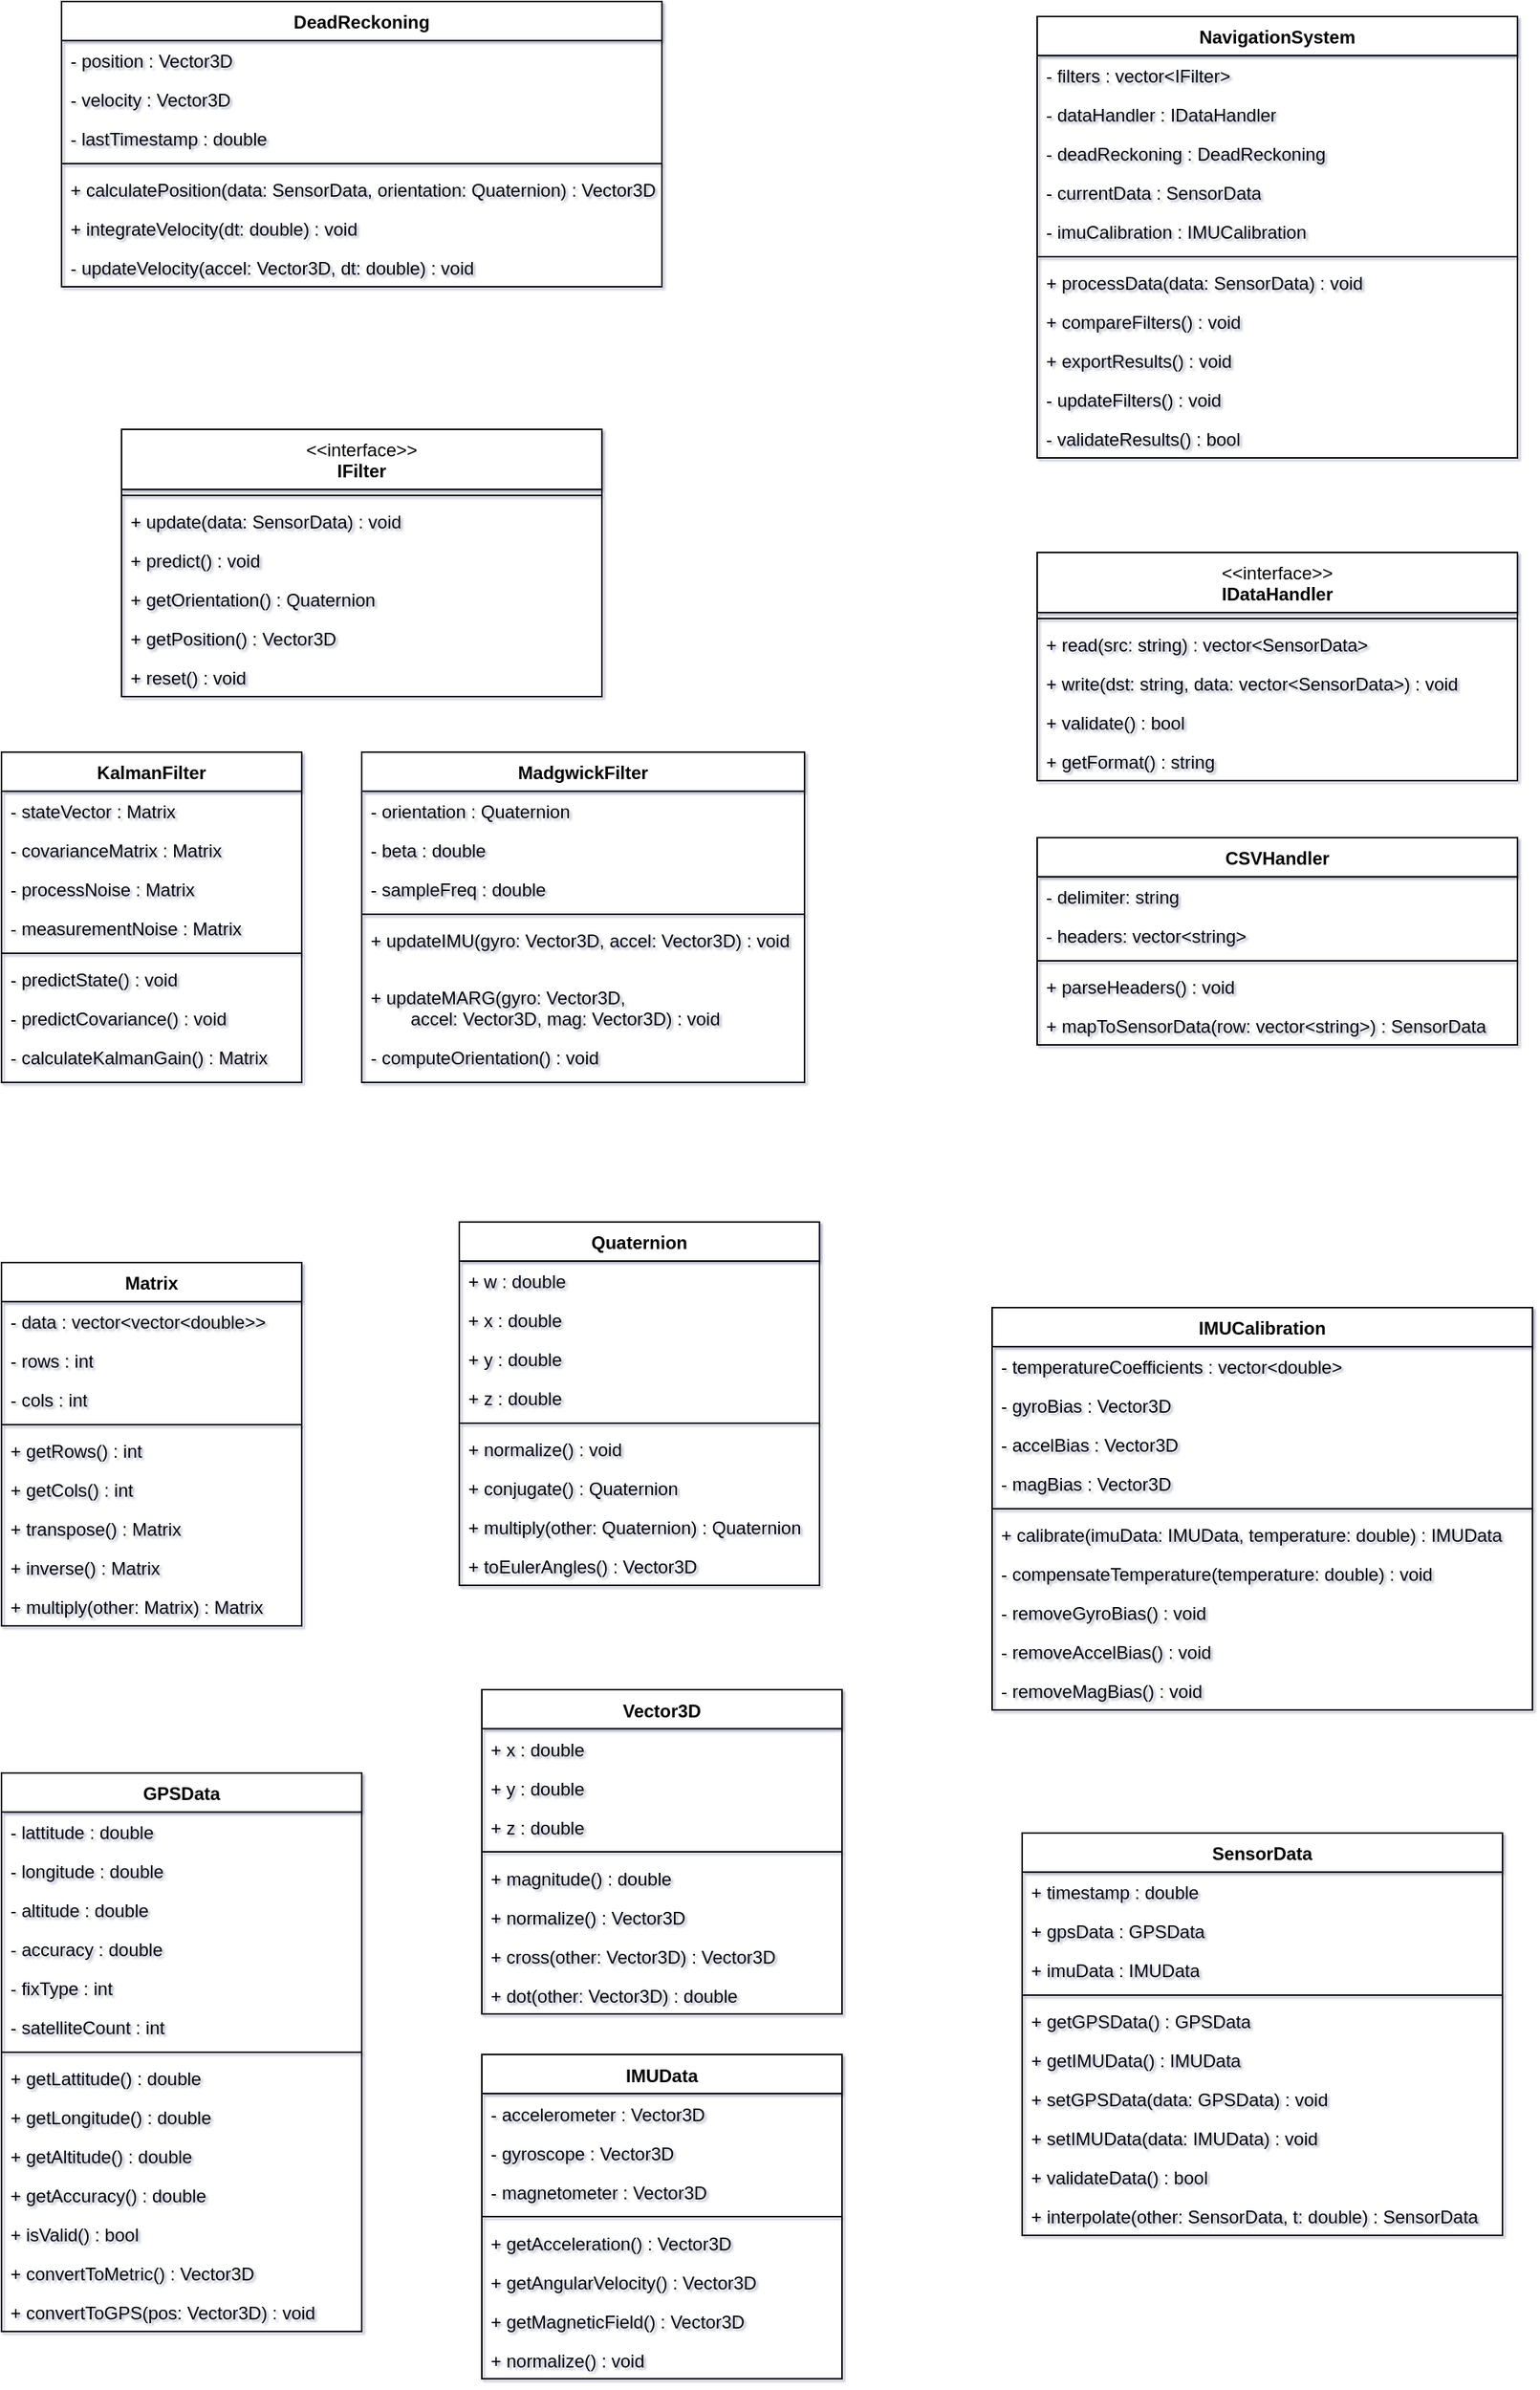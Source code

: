 <mxfile version="24.4.0" type="device">
  <diagram name="Class Diagram" id="yebtXlU8lO4KCKydXQdT">
    <mxGraphModel dx="1520" dy="1838" grid="1" gridSize="10" guides="1" tooltips="1" connect="1" arrows="1" fold="1" page="1" pageScale="1" pageWidth="1169" pageHeight="827" background="#ffffff" math="0" shadow="1">
      <root>
        <mxCell id="0" />
        <mxCell id="1" parent="0" />
        <mxCell id="yFqbmy2XCKJ58cQVl0kZ-69" value="NavigationSystem" style="swimlane;fontStyle=1;align=center;verticalAlign=top;childLayout=stackLayout;horizontal=1;startSize=26;horizontalStack=0;resizeParent=1;resizeParentMax=0;resizeLast=0;collapsible=1;marginBottom=0;whiteSpace=wrap;html=1;" parent="1" vertex="1">
          <mxGeometry x="730" y="50" width="320" height="294" as="geometry" />
        </mxCell>
        <mxCell id="yFqbmy2XCKJ58cQVl0kZ-70" value="- filters : vector&amp;lt;IFilter&amp;gt;" style="text;strokeColor=none;fillColor=none;align=left;verticalAlign=top;spacingLeft=4;spacingRight=4;overflow=hidden;rotatable=0;points=[[0,0.5],[1,0.5]];portConstraint=eastwest;whiteSpace=wrap;html=1;" parent="yFqbmy2XCKJ58cQVl0kZ-69" vertex="1">
          <mxGeometry y="26" width="320" height="26" as="geometry" />
        </mxCell>
        <mxCell id="8EyuyxvCc7mbcD3J7Qtv-130" value="- dataHandler : IDataHandler" style="text;strokeColor=none;fillColor=none;align=left;verticalAlign=top;spacingLeft=4;spacingRight=4;overflow=hidden;rotatable=0;points=[[0,0.5],[1,0.5]];portConstraint=eastwest;whiteSpace=wrap;html=1;" vertex="1" parent="yFqbmy2XCKJ58cQVl0kZ-69">
          <mxGeometry y="52" width="320" height="26" as="geometry" />
        </mxCell>
        <mxCell id="8EyuyxvCc7mbcD3J7Qtv-131" value="- deadReckoning : DeadReckoning" style="text;strokeColor=none;fillColor=none;align=left;verticalAlign=top;spacingLeft=4;spacingRight=4;overflow=hidden;rotatable=0;points=[[0,0.5],[1,0.5]];portConstraint=eastwest;whiteSpace=wrap;html=1;" vertex="1" parent="yFqbmy2XCKJ58cQVl0kZ-69">
          <mxGeometry y="78" width="320" height="26" as="geometry" />
        </mxCell>
        <mxCell id="8EyuyxvCc7mbcD3J7Qtv-132" value="- currentData : SensorData" style="text;strokeColor=none;fillColor=none;align=left;verticalAlign=top;spacingLeft=4;spacingRight=4;overflow=hidden;rotatable=0;points=[[0,0.5],[1,0.5]];portConstraint=eastwest;whiteSpace=wrap;html=1;" vertex="1" parent="yFqbmy2XCKJ58cQVl0kZ-69">
          <mxGeometry y="104" width="320" height="26" as="geometry" />
        </mxCell>
        <mxCell id="8EyuyxvCc7mbcD3J7Qtv-133" value="- imuCalibration : IMUCalibration" style="text;strokeColor=none;fillColor=none;align=left;verticalAlign=top;spacingLeft=4;spacingRight=4;overflow=hidden;rotatable=0;points=[[0,0.5],[1,0.5]];portConstraint=eastwest;whiteSpace=wrap;html=1;" vertex="1" parent="yFqbmy2XCKJ58cQVl0kZ-69">
          <mxGeometry y="130" width="320" height="26" as="geometry" />
        </mxCell>
        <mxCell id="yFqbmy2XCKJ58cQVl0kZ-71" value="" style="line;strokeWidth=1;fillColor=none;align=left;verticalAlign=middle;spacingTop=-1;spacingLeft=3;spacingRight=3;rotatable=0;labelPosition=right;points=[];portConstraint=eastwest;strokeColor=inherit;" parent="yFqbmy2XCKJ58cQVl0kZ-69" vertex="1">
          <mxGeometry y="156" width="320" height="8" as="geometry" />
        </mxCell>
        <mxCell id="yFqbmy2XCKJ58cQVl0kZ-72" value="+ processData(data: SensorData) : void" style="text;strokeColor=none;fillColor=none;align=left;verticalAlign=top;spacingLeft=4;spacingRight=4;overflow=hidden;rotatable=0;points=[[0,0.5],[1,0.5]];portConstraint=eastwest;whiteSpace=wrap;html=1;" parent="yFqbmy2XCKJ58cQVl0kZ-69" vertex="1">
          <mxGeometry y="164" width="320" height="26" as="geometry" />
        </mxCell>
        <mxCell id="8EyuyxvCc7mbcD3J7Qtv-134" value="+ compareFilters() : void" style="text;strokeColor=none;fillColor=none;align=left;verticalAlign=top;spacingLeft=4;spacingRight=4;overflow=hidden;rotatable=0;points=[[0,0.5],[1,0.5]];portConstraint=eastwest;whiteSpace=wrap;html=1;" vertex="1" parent="yFqbmy2XCKJ58cQVl0kZ-69">
          <mxGeometry y="190" width="320" height="26" as="geometry" />
        </mxCell>
        <mxCell id="8EyuyxvCc7mbcD3J7Qtv-135" value="+ exportResults() : void" style="text;strokeColor=none;fillColor=none;align=left;verticalAlign=top;spacingLeft=4;spacingRight=4;overflow=hidden;rotatable=0;points=[[0,0.5],[1,0.5]];portConstraint=eastwest;whiteSpace=wrap;html=1;" vertex="1" parent="yFqbmy2XCKJ58cQVl0kZ-69">
          <mxGeometry y="216" width="320" height="26" as="geometry" />
        </mxCell>
        <mxCell id="8EyuyxvCc7mbcD3J7Qtv-136" value="- updateFilters() : void" style="text;strokeColor=none;fillColor=none;align=left;verticalAlign=top;spacingLeft=4;spacingRight=4;overflow=hidden;rotatable=0;points=[[0,0.5],[1,0.5]];portConstraint=eastwest;whiteSpace=wrap;html=1;" vertex="1" parent="yFqbmy2XCKJ58cQVl0kZ-69">
          <mxGeometry y="242" width="320" height="26" as="geometry" />
        </mxCell>
        <mxCell id="8EyuyxvCc7mbcD3J7Qtv-137" value="- validateResults() : bool" style="text;strokeColor=none;fillColor=none;align=left;verticalAlign=top;spacingLeft=4;spacingRight=4;overflow=hidden;rotatable=0;points=[[0,0.5],[1,0.5]];portConstraint=eastwest;whiteSpace=wrap;html=1;" vertex="1" parent="yFqbmy2XCKJ58cQVl0kZ-69">
          <mxGeometry y="268" width="320" height="26" as="geometry" />
        </mxCell>
        <mxCell id="yFqbmy2XCKJ58cQVl0kZ-73" value="&lt;div&gt;&lt;span style=&quot;font-weight: normal;&quot;&gt;&amp;lt;&amp;lt;interface&amp;gt;&amp;gt;&lt;/span&gt;&lt;/div&gt;IDataHandler" style="swimlane;fontStyle=1;align=center;verticalAlign=top;childLayout=stackLayout;horizontal=1;startSize=40;horizontalStack=0;resizeParent=1;resizeParentMax=0;resizeLast=0;collapsible=1;marginBottom=0;whiteSpace=wrap;html=1;" parent="1" vertex="1">
          <mxGeometry x="730" y="407" width="320" height="152" as="geometry" />
        </mxCell>
        <mxCell id="yFqbmy2XCKJ58cQVl0kZ-75" value="" style="line;strokeWidth=1;fillColor=none;align=left;verticalAlign=middle;spacingTop=-1;spacingLeft=3;spacingRight=3;rotatable=0;labelPosition=right;points=[];portConstraint=eastwest;strokeColor=inherit;" parent="yFqbmy2XCKJ58cQVl0kZ-73" vertex="1">
          <mxGeometry y="40" width="320" height="8" as="geometry" />
        </mxCell>
        <mxCell id="yFqbmy2XCKJ58cQVl0kZ-76" value="+ read(src: string) : vector&amp;lt;SensorData&amp;gt;" style="text;strokeColor=none;fillColor=none;align=left;verticalAlign=top;spacingLeft=4;spacingRight=4;overflow=hidden;rotatable=0;points=[[0,0.5],[1,0.5]];portConstraint=eastwest;whiteSpace=wrap;html=1;" parent="yFqbmy2XCKJ58cQVl0kZ-73" vertex="1">
          <mxGeometry y="48" width="320" height="26" as="geometry" />
        </mxCell>
        <mxCell id="yFqbmy2XCKJ58cQVl0kZ-77" value="+ write(dst: string, data: vector&amp;lt;SensorData&amp;gt;) : void" style="text;strokeColor=none;fillColor=none;align=left;verticalAlign=top;spacingLeft=4;spacingRight=4;overflow=hidden;rotatable=0;points=[[0,0.5],[1,0.5]];portConstraint=eastwest;whiteSpace=wrap;html=1;" parent="yFqbmy2XCKJ58cQVl0kZ-73" vertex="1">
          <mxGeometry y="74" width="320" height="26" as="geometry" />
        </mxCell>
        <mxCell id="yFqbmy2XCKJ58cQVl0kZ-78" value="+ validate() : bool" style="text;strokeColor=none;fillColor=none;align=left;verticalAlign=top;spacingLeft=4;spacingRight=4;overflow=hidden;rotatable=0;points=[[0,0.5],[1,0.5]];portConstraint=eastwest;whiteSpace=wrap;html=1;" parent="yFqbmy2XCKJ58cQVl0kZ-73" vertex="1">
          <mxGeometry y="100" width="320" height="26" as="geometry" />
        </mxCell>
        <mxCell id="yFqbmy2XCKJ58cQVl0kZ-79" value="+ getFormat() : string" style="text;strokeColor=none;fillColor=none;align=left;verticalAlign=top;spacingLeft=4;spacingRight=4;overflow=hidden;rotatable=0;points=[[0,0.5],[1,0.5]];portConstraint=eastwest;whiteSpace=wrap;html=1;" parent="yFqbmy2XCKJ58cQVl0kZ-73" vertex="1">
          <mxGeometry y="126" width="320" height="26" as="geometry" />
        </mxCell>
        <mxCell id="yFqbmy2XCKJ58cQVl0kZ-84" value="CSVHandler" style="swimlane;fontStyle=1;align=center;verticalAlign=top;childLayout=stackLayout;horizontal=1;startSize=26;horizontalStack=0;resizeParent=1;resizeParentMax=0;resizeLast=0;collapsible=1;marginBottom=0;whiteSpace=wrap;html=1;" parent="1" vertex="1">
          <mxGeometry x="730" y="597" width="320" height="138" as="geometry" />
        </mxCell>
        <mxCell id="yFqbmy2XCKJ58cQVl0kZ-85" value="- delimiter: string" style="text;strokeColor=none;fillColor=none;align=left;verticalAlign=top;spacingLeft=4;spacingRight=4;overflow=hidden;rotatable=0;points=[[0,0.5],[1,0.5]];portConstraint=eastwest;whiteSpace=wrap;html=1;" parent="yFqbmy2XCKJ58cQVl0kZ-84" vertex="1">
          <mxGeometry y="26" width="320" height="26" as="geometry" />
        </mxCell>
        <mxCell id="yFqbmy2XCKJ58cQVl0kZ-88" value="- headers: vector&amp;lt;string&amp;gt;" style="text;strokeColor=none;fillColor=none;align=left;verticalAlign=top;spacingLeft=4;spacingRight=4;overflow=hidden;rotatable=0;points=[[0,0.5],[1,0.5]];portConstraint=eastwest;whiteSpace=wrap;html=1;" parent="yFqbmy2XCKJ58cQVl0kZ-84" vertex="1">
          <mxGeometry y="52" width="320" height="26" as="geometry" />
        </mxCell>
        <mxCell id="yFqbmy2XCKJ58cQVl0kZ-86" value="" style="line;strokeWidth=1;fillColor=none;align=left;verticalAlign=middle;spacingTop=-1;spacingLeft=3;spacingRight=3;rotatable=0;labelPosition=right;points=[];portConstraint=eastwest;strokeColor=inherit;" parent="yFqbmy2XCKJ58cQVl0kZ-84" vertex="1">
          <mxGeometry y="78" width="320" height="8" as="geometry" />
        </mxCell>
        <mxCell id="yFqbmy2XCKJ58cQVl0kZ-90" value="+ parseHeaders() : void" style="text;strokeColor=none;fillColor=none;align=left;verticalAlign=top;spacingLeft=4;spacingRight=4;overflow=hidden;rotatable=0;points=[[0,0.5],[1,0.5]];portConstraint=eastwest;whiteSpace=wrap;html=1;" parent="yFqbmy2XCKJ58cQVl0kZ-84" vertex="1">
          <mxGeometry y="86" width="320" height="26" as="geometry" />
        </mxCell>
        <mxCell id="yFqbmy2XCKJ58cQVl0kZ-91" value="+ mapToSensorData(row: vector&amp;lt;string&amp;gt;) : SensorData" style="text;strokeColor=none;fillColor=none;align=left;verticalAlign=top;spacingLeft=4;spacingRight=4;overflow=hidden;rotatable=0;points=[[0,0.5],[1,0.5]];portConstraint=eastwest;whiteSpace=wrap;html=1;" parent="yFqbmy2XCKJ58cQVl0kZ-84" vertex="1">
          <mxGeometry y="112" width="320" height="26" as="geometry" />
        </mxCell>
        <mxCell id="yFqbmy2XCKJ58cQVl0kZ-92" value="SensorData" style="swimlane;fontStyle=1;align=center;verticalAlign=top;childLayout=stackLayout;horizontal=1;startSize=26;horizontalStack=0;resizeParent=1;resizeParentMax=0;resizeLast=0;collapsible=1;marginBottom=0;whiteSpace=wrap;html=1;" parent="1" vertex="1">
          <mxGeometry x="720" y="1260" width="320" height="268" as="geometry" />
        </mxCell>
        <mxCell id="yFqbmy2XCKJ58cQVl0kZ-93" value="+ timestamp : double" style="text;strokeColor=none;fillColor=none;align=left;verticalAlign=top;spacingLeft=4;spacingRight=4;overflow=hidden;rotatable=0;points=[[0,0.5],[1,0.5]];portConstraint=eastwest;whiteSpace=wrap;html=1;" parent="yFqbmy2XCKJ58cQVl0kZ-92" vertex="1">
          <mxGeometry y="26" width="320" height="26" as="geometry" />
        </mxCell>
        <mxCell id="8EyuyxvCc7mbcD3J7Qtv-1" value="+ gpsData : GPSData" style="text;strokeColor=none;fillColor=none;align=left;verticalAlign=top;spacingLeft=4;spacingRight=4;overflow=hidden;rotatable=0;points=[[0,0.5],[1,0.5]];portConstraint=eastwest;whiteSpace=wrap;html=1;" vertex="1" parent="yFqbmy2XCKJ58cQVl0kZ-92">
          <mxGeometry y="52" width="320" height="26" as="geometry" />
        </mxCell>
        <mxCell id="8EyuyxvCc7mbcD3J7Qtv-2" value="+ imuData : IMUData" style="text;strokeColor=none;fillColor=none;align=left;verticalAlign=top;spacingLeft=4;spacingRight=4;overflow=hidden;rotatable=0;points=[[0,0.5],[1,0.5]];portConstraint=eastwest;whiteSpace=wrap;html=1;" vertex="1" parent="yFqbmy2XCKJ58cQVl0kZ-92">
          <mxGeometry y="78" width="320" height="26" as="geometry" />
        </mxCell>
        <mxCell id="yFqbmy2XCKJ58cQVl0kZ-94" value="" style="line;strokeWidth=1;fillColor=none;align=left;verticalAlign=middle;spacingTop=-1;spacingLeft=3;spacingRight=3;rotatable=0;labelPosition=right;points=[];portConstraint=eastwest;strokeColor=inherit;" parent="yFqbmy2XCKJ58cQVl0kZ-92" vertex="1">
          <mxGeometry y="104" width="320" height="8" as="geometry" />
        </mxCell>
        <mxCell id="yFqbmy2XCKJ58cQVl0kZ-95" value="+ getGPSData() : GPSData" style="text;strokeColor=none;fillColor=none;align=left;verticalAlign=top;spacingLeft=4;spacingRight=4;overflow=hidden;rotatable=0;points=[[0,0.5],[1,0.5]];portConstraint=eastwest;whiteSpace=wrap;html=1;" parent="yFqbmy2XCKJ58cQVl0kZ-92" vertex="1">
          <mxGeometry y="112" width="320" height="26" as="geometry" />
        </mxCell>
        <mxCell id="8EyuyxvCc7mbcD3J7Qtv-3" value="+ getIMUData() : IMUData" style="text;strokeColor=none;fillColor=none;align=left;verticalAlign=top;spacingLeft=4;spacingRight=4;overflow=hidden;rotatable=0;points=[[0,0.5],[1,0.5]];portConstraint=eastwest;whiteSpace=wrap;html=1;" vertex="1" parent="yFqbmy2XCKJ58cQVl0kZ-92">
          <mxGeometry y="138" width="320" height="26" as="geometry" />
        </mxCell>
        <mxCell id="8EyuyxvCc7mbcD3J7Qtv-4" value="+ setGPSData(data: GPSData) : void" style="text;strokeColor=none;fillColor=none;align=left;verticalAlign=top;spacingLeft=4;spacingRight=4;overflow=hidden;rotatable=0;points=[[0,0.5],[1,0.5]];portConstraint=eastwest;whiteSpace=wrap;html=1;" vertex="1" parent="yFqbmy2XCKJ58cQVl0kZ-92">
          <mxGeometry y="164" width="320" height="26" as="geometry" />
        </mxCell>
        <mxCell id="8EyuyxvCc7mbcD3J7Qtv-5" value="+ setIMUData(data: IMUData) : void" style="text;strokeColor=none;fillColor=none;align=left;verticalAlign=top;spacingLeft=4;spacingRight=4;overflow=hidden;rotatable=0;points=[[0,0.5],[1,0.5]];portConstraint=eastwest;whiteSpace=wrap;html=1;" vertex="1" parent="yFqbmy2XCKJ58cQVl0kZ-92">
          <mxGeometry y="190" width="320" height="26" as="geometry" />
        </mxCell>
        <mxCell id="8EyuyxvCc7mbcD3J7Qtv-6" value="+ validateData() : bool" style="text;strokeColor=none;fillColor=none;align=left;verticalAlign=top;spacingLeft=4;spacingRight=4;overflow=hidden;rotatable=0;points=[[0,0.5],[1,0.5]];portConstraint=eastwest;whiteSpace=wrap;html=1;" vertex="1" parent="yFqbmy2XCKJ58cQVl0kZ-92">
          <mxGeometry y="216" width="320" height="26" as="geometry" />
        </mxCell>
        <mxCell id="8EyuyxvCc7mbcD3J7Qtv-7" value="+ interpolate(other: SensorData, t: double) : SensorData" style="text;strokeColor=none;fillColor=none;align=left;verticalAlign=top;spacingLeft=4;spacingRight=4;overflow=hidden;rotatable=0;points=[[0,0.5],[1,0.5]];portConstraint=eastwest;whiteSpace=wrap;html=1;" vertex="1" parent="yFqbmy2XCKJ58cQVl0kZ-92">
          <mxGeometry y="242" width="320" height="26" as="geometry" />
        </mxCell>
        <mxCell id="8EyuyxvCc7mbcD3J7Qtv-19" value="IMUCalibration" style="swimlane;fontStyle=1;align=center;verticalAlign=top;childLayout=stackLayout;horizontal=1;startSize=26;horizontalStack=0;resizeParent=1;resizeParentMax=0;resizeLast=0;collapsible=1;marginBottom=0;whiteSpace=wrap;html=1;" vertex="1" parent="1">
          <mxGeometry x="700" y="910" width="360" height="268" as="geometry" />
        </mxCell>
        <mxCell id="8EyuyxvCc7mbcD3J7Qtv-20" value="- temperatureCoefficients : vector&amp;lt;double&amp;gt;" style="text;strokeColor=none;fillColor=none;align=left;verticalAlign=top;spacingLeft=4;spacingRight=4;overflow=hidden;rotatable=0;points=[[0,0.5],[1,0.5]];portConstraint=eastwest;whiteSpace=wrap;html=1;" vertex="1" parent="8EyuyxvCc7mbcD3J7Qtv-19">
          <mxGeometry y="26" width="360" height="26" as="geometry" />
        </mxCell>
        <mxCell id="8EyuyxvCc7mbcD3J7Qtv-138" value="- gyroBias : Vector3D" style="text;strokeColor=none;fillColor=none;align=left;verticalAlign=top;spacingLeft=4;spacingRight=4;overflow=hidden;rotatable=0;points=[[0,0.5],[1,0.5]];portConstraint=eastwest;whiteSpace=wrap;html=1;" vertex="1" parent="8EyuyxvCc7mbcD3J7Qtv-19">
          <mxGeometry y="52" width="360" height="26" as="geometry" />
        </mxCell>
        <mxCell id="8EyuyxvCc7mbcD3J7Qtv-139" value="- accelBias : Vector3D" style="text;strokeColor=none;fillColor=none;align=left;verticalAlign=top;spacingLeft=4;spacingRight=4;overflow=hidden;rotatable=0;points=[[0,0.5],[1,0.5]];portConstraint=eastwest;whiteSpace=wrap;html=1;" vertex="1" parent="8EyuyxvCc7mbcD3J7Qtv-19">
          <mxGeometry y="78" width="360" height="26" as="geometry" />
        </mxCell>
        <mxCell id="8EyuyxvCc7mbcD3J7Qtv-140" value="- magBias : Vector3D" style="text;strokeColor=none;fillColor=none;align=left;verticalAlign=top;spacingLeft=4;spacingRight=4;overflow=hidden;rotatable=0;points=[[0,0.5],[1,0.5]];portConstraint=eastwest;whiteSpace=wrap;html=1;" vertex="1" parent="8EyuyxvCc7mbcD3J7Qtv-19">
          <mxGeometry y="104" width="360" height="26" as="geometry" />
        </mxCell>
        <mxCell id="8EyuyxvCc7mbcD3J7Qtv-21" value="" style="line;strokeWidth=1;fillColor=none;align=left;verticalAlign=middle;spacingTop=-1;spacingLeft=3;spacingRight=3;rotatable=0;labelPosition=right;points=[];portConstraint=eastwest;strokeColor=inherit;" vertex="1" parent="8EyuyxvCc7mbcD3J7Qtv-19">
          <mxGeometry y="130" width="360" height="8" as="geometry" />
        </mxCell>
        <mxCell id="8EyuyxvCc7mbcD3J7Qtv-22" value="+ calibrate(imuData: IMUData, temperature: double) : IMUData" style="text;strokeColor=none;fillColor=none;align=left;verticalAlign=top;spacingLeft=4;spacingRight=4;overflow=hidden;rotatable=0;points=[[0,0.5],[1,0.5]];portConstraint=eastwest;whiteSpace=wrap;html=1;" vertex="1" parent="8EyuyxvCc7mbcD3J7Qtv-19">
          <mxGeometry y="138" width="360" height="26" as="geometry" />
        </mxCell>
        <mxCell id="8EyuyxvCc7mbcD3J7Qtv-141" value="- compensateTemperature(temperature: double) : void" style="text;strokeColor=none;fillColor=none;align=left;verticalAlign=top;spacingLeft=4;spacingRight=4;overflow=hidden;rotatable=0;points=[[0,0.5],[1,0.5]];portConstraint=eastwest;whiteSpace=wrap;html=1;" vertex="1" parent="8EyuyxvCc7mbcD3J7Qtv-19">
          <mxGeometry y="164" width="360" height="26" as="geometry" />
        </mxCell>
        <mxCell id="8EyuyxvCc7mbcD3J7Qtv-143" value="- removeGyroBias() : void" style="text;strokeColor=none;fillColor=none;align=left;verticalAlign=top;spacingLeft=4;spacingRight=4;overflow=hidden;rotatable=0;points=[[0,0.5],[1,0.5]];portConstraint=eastwest;whiteSpace=wrap;html=1;" vertex="1" parent="8EyuyxvCc7mbcD3J7Qtv-19">
          <mxGeometry y="190" width="360" height="26" as="geometry" />
        </mxCell>
        <mxCell id="8EyuyxvCc7mbcD3J7Qtv-144" value="- removeAccelBias() : void" style="text;strokeColor=none;fillColor=none;align=left;verticalAlign=top;spacingLeft=4;spacingRight=4;overflow=hidden;rotatable=0;points=[[0,0.5],[1,0.5]];portConstraint=eastwest;whiteSpace=wrap;html=1;" vertex="1" parent="8EyuyxvCc7mbcD3J7Qtv-19">
          <mxGeometry y="216" width="360" height="26" as="geometry" />
        </mxCell>
        <mxCell id="8EyuyxvCc7mbcD3J7Qtv-145" value="- removeMagBias() : void" style="text;strokeColor=none;fillColor=none;align=left;verticalAlign=top;spacingLeft=4;spacingRight=4;overflow=hidden;rotatable=0;points=[[0,0.5],[1,0.5]];portConstraint=eastwest;whiteSpace=wrap;html=1;" vertex="1" parent="8EyuyxvCc7mbcD3J7Qtv-19">
          <mxGeometry y="242" width="360" height="26" as="geometry" />
        </mxCell>
        <mxCell id="8EyuyxvCc7mbcD3J7Qtv-23" value="IMUData" style="swimlane;fontStyle=1;align=center;verticalAlign=top;childLayout=stackLayout;horizontal=1;startSize=26;horizontalStack=0;resizeParent=1;resizeParentMax=0;resizeLast=0;collapsible=1;marginBottom=0;whiteSpace=wrap;html=1;" vertex="1" parent="1">
          <mxGeometry x="360" y="1407.5" width="240" height="216" as="geometry" />
        </mxCell>
        <mxCell id="8EyuyxvCc7mbcD3J7Qtv-24" value="- accelerometer : Vector3D" style="text;strokeColor=none;fillColor=none;align=left;verticalAlign=top;spacingLeft=4;spacingRight=4;overflow=hidden;rotatable=0;points=[[0,0.5],[1,0.5]];portConstraint=eastwest;whiteSpace=wrap;html=1;" vertex="1" parent="8EyuyxvCc7mbcD3J7Qtv-23">
          <mxGeometry y="26" width="240" height="26" as="geometry" />
        </mxCell>
        <mxCell id="8EyuyxvCc7mbcD3J7Qtv-32" value="- gyroscope : Vector3D" style="text;strokeColor=none;fillColor=none;align=left;verticalAlign=top;spacingLeft=4;spacingRight=4;overflow=hidden;rotatable=0;points=[[0,0.5],[1,0.5]];portConstraint=eastwest;whiteSpace=wrap;html=1;" vertex="1" parent="8EyuyxvCc7mbcD3J7Qtv-23">
          <mxGeometry y="52" width="240" height="26" as="geometry" />
        </mxCell>
        <mxCell id="8EyuyxvCc7mbcD3J7Qtv-31" value="- magnetometer : Vector3D" style="text;strokeColor=none;fillColor=none;align=left;verticalAlign=top;spacingLeft=4;spacingRight=4;overflow=hidden;rotatable=0;points=[[0,0.5],[1,0.5]];portConstraint=eastwest;whiteSpace=wrap;html=1;" vertex="1" parent="8EyuyxvCc7mbcD3J7Qtv-23">
          <mxGeometry y="78" width="240" height="26" as="geometry" />
        </mxCell>
        <mxCell id="8EyuyxvCc7mbcD3J7Qtv-25" value="" style="line;strokeWidth=1;fillColor=none;align=left;verticalAlign=middle;spacingTop=-1;spacingLeft=3;spacingRight=3;rotatable=0;labelPosition=right;points=[];portConstraint=eastwest;strokeColor=inherit;" vertex="1" parent="8EyuyxvCc7mbcD3J7Qtv-23">
          <mxGeometry y="104" width="240" height="8" as="geometry" />
        </mxCell>
        <mxCell id="8EyuyxvCc7mbcD3J7Qtv-26" value="+ getAcceleration() : Vector3D" style="text;strokeColor=none;fillColor=none;align=left;verticalAlign=top;spacingLeft=4;spacingRight=4;overflow=hidden;rotatable=0;points=[[0,0.5],[1,0.5]];portConstraint=eastwest;whiteSpace=wrap;html=1;" vertex="1" parent="8EyuyxvCc7mbcD3J7Qtv-23">
          <mxGeometry y="112" width="240" height="26" as="geometry" />
        </mxCell>
        <mxCell id="8EyuyxvCc7mbcD3J7Qtv-33" value="+ getAngularVelocity() : Vector3D" style="text;strokeColor=none;fillColor=none;align=left;verticalAlign=top;spacingLeft=4;spacingRight=4;overflow=hidden;rotatable=0;points=[[0,0.5],[1,0.5]];portConstraint=eastwest;whiteSpace=wrap;html=1;" vertex="1" parent="8EyuyxvCc7mbcD3J7Qtv-23">
          <mxGeometry y="138" width="240" height="26" as="geometry" />
        </mxCell>
        <mxCell id="8EyuyxvCc7mbcD3J7Qtv-34" value="+ getMagneticField() : Vector3D" style="text;strokeColor=none;fillColor=none;align=left;verticalAlign=top;spacingLeft=4;spacingRight=4;overflow=hidden;rotatable=0;points=[[0,0.5],[1,0.5]];portConstraint=eastwest;whiteSpace=wrap;html=1;" vertex="1" parent="8EyuyxvCc7mbcD3J7Qtv-23">
          <mxGeometry y="164" width="240" height="26" as="geometry" />
        </mxCell>
        <mxCell id="8EyuyxvCc7mbcD3J7Qtv-35" value="+ normalize() : void" style="text;strokeColor=none;fillColor=none;align=left;verticalAlign=top;spacingLeft=4;spacingRight=4;overflow=hidden;rotatable=0;points=[[0,0.5],[1,0.5]];portConstraint=eastwest;whiteSpace=wrap;html=1;" vertex="1" parent="8EyuyxvCc7mbcD3J7Qtv-23">
          <mxGeometry y="190" width="240" height="26" as="geometry" />
        </mxCell>
        <mxCell id="8EyuyxvCc7mbcD3J7Qtv-27" value="GPSData" style="swimlane;fontStyle=1;align=center;verticalAlign=top;childLayout=stackLayout;horizontal=1;startSize=26;horizontalStack=0;resizeParent=1;resizeParentMax=0;resizeLast=0;collapsible=1;marginBottom=0;whiteSpace=wrap;html=1;" vertex="1" parent="1">
          <mxGeometry x="40" y="1220" width="240" height="372" as="geometry" />
        </mxCell>
        <mxCell id="8EyuyxvCc7mbcD3J7Qtv-36" value="- lattitude : double" style="text;strokeColor=none;fillColor=none;align=left;verticalAlign=top;spacingLeft=4;spacingRight=4;overflow=hidden;rotatable=0;points=[[0,0.5],[1,0.5]];portConstraint=eastwest;whiteSpace=wrap;html=1;" vertex="1" parent="8EyuyxvCc7mbcD3J7Qtv-27">
          <mxGeometry y="26" width="240" height="26" as="geometry" />
        </mxCell>
        <mxCell id="8EyuyxvCc7mbcD3J7Qtv-28" value="- longitude : double" style="text;strokeColor=none;fillColor=none;align=left;verticalAlign=top;spacingLeft=4;spacingRight=4;overflow=hidden;rotatable=0;points=[[0,0.5],[1,0.5]];portConstraint=eastwest;whiteSpace=wrap;html=1;" vertex="1" parent="8EyuyxvCc7mbcD3J7Qtv-27">
          <mxGeometry y="52" width="240" height="26" as="geometry" />
        </mxCell>
        <mxCell id="8EyuyxvCc7mbcD3J7Qtv-37" value="- altitude : double" style="text;strokeColor=none;fillColor=none;align=left;verticalAlign=top;spacingLeft=4;spacingRight=4;overflow=hidden;rotatable=0;points=[[0,0.5],[1,0.5]];portConstraint=eastwest;whiteSpace=wrap;html=1;" vertex="1" parent="8EyuyxvCc7mbcD3J7Qtv-27">
          <mxGeometry y="78" width="240" height="26" as="geometry" />
        </mxCell>
        <mxCell id="8EyuyxvCc7mbcD3J7Qtv-38" value="- accuracy : double" style="text;strokeColor=none;fillColor=none;align=left;verticalAlign=top;spacingLeft=4;spacingRight=4;overflow=hidden;rotatable=0;points=[[0,0.5],[1,0.5]];portConstraint=eastwest;whiteSpace=wrap;html=1;" vertex="1" parent="8EyuyxvCc7mbcD3J7Qtv-27">
          <mxGeometry y="104" width="240" height="26" as="geometry" />
        </mxCell>
        <mxCell id="8EyuyxvCc7mbcD3J7Qtv-39" value="- fixType : int" style="text;strokeColor=none;fillColor=none;align=left;verticalAlign=top;spacingLeft=4;spacingRight=4;overflow=hidden;rotatable=0;points=[[0,0.5],[1,0.5]];portConstraint=eastwest;whiteSpace=wrap;html=1;" vertex="1" parent="8EyuyxvCc7mbcD3J7Qtv-27">
          <mxGeometry y="130" width="240" height="26" as="geometry" />
        </mxCell>
        <mxCell id="8EyuyxvCc7mbcD3J7Qtv-41" value="- satelliteCount : int" style="text;strokeColor=none;fillColor=none;align=left;verticalAlign=top;spacingLeft=4;spacingRight=4;overflow=hidden;rotatable=0;points=[[0,0.5],[1,0.5]];portConstraint=eastwest;whiteSpace=wrap;html=1;" vertex="1" parent="8EyuyxvCc7mbcD3J7Qtv-27">
          <mxGeometry y="156" width="240" height="26" as="geometry" />
        </mxCell>
        <mxCell id="8EyuyxvCc7mbcD3J7Qtv-29" value="" style="line;strokeWidth=1;fillColor=none;align=left;verticalAlign=middle;spacingTop=-1;spacingLeft=3;spacingRight=3;rotatable=0;labelPosition=right;points=[];portConstraint=eastwest;strokeColor=inherit;" vertex="1" parent="8EyuyxvCc7mbcD3J7Qtv-27">
          <mxGeometry y="182" width="240" height="8" as="geometry" />
        </mxCell>
        <mxCell id="8EyuyxvCc7mbcD3J7Qtv-30" value="+ getLattitude() : double" style="text;strokeColor=none;fillColor=none;align=left;verticalAlign=top;spacingLeft=4;spacingRight=4;overflow=hidden;rotatable=0;points=[[0,0.5],[1,0.5]];portConstraint=eastwest;whiteSpace=wrap;html=1;" vertex="1" parent="8EyuyxvCc7mbcD3J7Qtv-27">
          <mxGeometry y="190" width="240" height="26" as="geometry" />
        </mxCell>
        <mxCell id="8EyuyxvCc7mbcD3J7Qtv-42" value="+ getLongitude() : double" style="text;strokeColor=none;fillColor=none;align=left;verticalAlign=top;spacingLeft=4;spacingRight=4;overflow=hidden;rotatable=0;points=[[0,0.5],[1,0.5]];portConstraint=eastwest;whiteSpace=wrap;html=1;" vertex="1" parent="8EyuyxvCc7mbcD3J7Qtv-27">
          <mxGeometry y="216" width="240" height="26" as="geometry" />
        </mxCell>
        <mxCell id="8EyuyxvCc7mbcD3J7Qtv-43" value="+ getAltitude() : double" style="text;strokeColor=none;fillColor=none;align=left;verticalAlign=top;spacingLeft=4;spacingRight=4;overflow=hidden;rotatable=0;points=[[0,0.5],[1,0.5]];portConstraint=eastwest;whiteSpace=wrap;html=1;" vertex="1" parent="8EyuyxvCc7mbcD3J7Qtv-27">
          <mxGeometry y="242" width="240" height="26" as="geometry" />
        </mxCell>
        <mxCell id="8EyuyxvCc7mbcD3J7Qtv-44" value="+ getAccuracy() : double" style="text;strokeColor=none;fillColor=none;align=left;verticalAlign=top;spacingLeft=4;spacingRight=4;overflow=hidden;rotatable=0;points=[[0,0.5],[1,0.5]];portConstraint=eastwest;whiteSpace=wrap;html=1;" vertex="1" parent="8EyuyxvCc7mbcD3J7Qtv-27">
          <mxGeometry y="268" width="240" height="26" as="geometry" />
        </mxCell>
        <mxCell id="8EyuyxvCc7mbcD3J7Qtv-45" value="+ isValid() : bool" style="text;strokeColor=none;fillColor=none;align=left;verticalAlign=top;spacingLeft=4;spacingRight=4;overflow=hidden;rotatable=0;points=[[0,0.5],[1,0.5]];portConstraint=eastwest;whiteSpace=wrap;html=1;" vertex="1" parent="8EyuyxvCc7mbcD3J7Qtv-27">
          <mxGeometry y="294" width="240" height="26" as="geometry" />
        </mxCell>
        <mxCell id="8EyuyxvCc7mbcD3J7Qtv-46" value="+ convertToMetric() : Vector3D" style="text;strokeColor=none;fillColor=none;align=left;verticalAlign=top;spacingLeft=4;spacingRight=4;overflow=hidden;rotatable=0;points=[[0,0.5],[1,0.5]];portConstraint=eastwest;whiteSpace=wrap;html=1;" vertex="1" parent="8EyuyxvCc7mbcD3J7Qtv-27">
          <mxGeometry y="320" width="240" height="26" as="geometry" />
        </mxCell>
        <mxCell id="8EyuyxvCc7mbcD3J7Qtv-47" value="+ convertToGPS(pos: Vector3D) : void" style="text;strokeColor=none;fillColor=none;align=left;verticalAlign=top;spacingLeft=4;spacingRight=4;overflow=hidden;rotatable=0;points=[[0,0.5],[1,0.5]];portConstraint=eastwest;whiteSpace=wrap;html=1;" vertex="1" parent="8EyuyxvCc7mbcD3J7Qtv-27">
          <mxGeometry y="346" width="240" height="26" as="geometry" />
        </mxCell>
        <mxCell id="8EyuyxvCc7mbcD3J7Qtv-48" value="Vector3D" style="swimlane;fontStyle=1;align=center;verticalAlign=top;childLayout=stackLayout;horizontal=1;startSize=26;horizontalStack=0;resizeParent=1;resizeParentMax=0;resizeLast=0;collapsible=1;marginBottom=0;whiteSpace=wrap;html=1;" vertex="1" parent="1">
          <mxGeometry x="360" y="1164.5" width="240" height="216" as="geometry" />
        </mxCell>
        <mxCell id="8EyuyxvCc7mbcD3J7Qtv-49" value="+ x : double" style="text;strokeColor=none;fillColor=none;align=left;verticalAlign=top;spacingLeft=4;spacingRight=4;overflow=hidden;rotatable=0;points=[[0,0.5],[1,0.5]];portConstraint=eastwest;whiteSpace=wrap;html=1;" vertex="1" parent="8EyuyxvCc7mbcD3J7Qtv-48">
          <mxGeometry y="26" width="240" height="26" as="geometry" />
        </mxCell>
        <mxCell id="8EyuyxvCc7mbcD3J7Qtv-53" value="+ y : double" style="text;strokeColor=none;fillColor=none;align=left;verticalAlign=top;spacingLeft=4;spacingRight=4;overflow=hidden;rotatable=0;points=[[0,0.5],[1,0.5]];portConstraint=eastwest;whiteSpace=wrap;html=1;" vertex="1" parent="8EyuyxvCc7mbcD3J7Qtv-48">
          <mxGeometry y="52" width="240" height="26" as="geometry" />
        </mxCell>
        <mxCell id="8EyuyxvCc7mbcD3J7Qtv-52" value="+ z : double" style="text;strokeColor=none;fillColor=none;align=left;verticalAlign=top;spacingLeft=4;spacingRight=4;overflow=hidden;rotatable=0;points=[[0,0.5],[1,0.5]];portConstraint=eastwest;whiteSpace=wrap;html=1;" vertex="1" parent="8EyuyxvCc7mbcD3J7Qtv-48">
          <mxGeometry y="78" width="240" height="26" as="geometry" />
        </mxCell>
        <mxCell id="8EyuyxvCc7mbcD3J7Qtv-50" value="" style="line;strokeWidth=1;fillColor=none;align=left;verticalAlign=middle;spacingTop=-1;spacingLeft=3;spacingRight=3;rotatable=0;labelPosition=right;points=[];portConstraint=eastwest;strokeColor=inherit;" vertex="1" parent="8EyuyxvCc7mbcD3J7Qtv-48">
          <mxGeometry y="104" width="240" height="8" as="geometry" />
        </mxCell>
        <mxCell id="8EyuyxvCc7mbcD3J7Qtv-51" value="+ magnitude() : double" style="text;strokeColor=none;fillColor=none;align=left;verticalAlign=top;spacingLeft=4;spacingRight=4;overflow=hidden;rotatable=0;points=[[0,0.5],[1,0.5]];portConstraint=eastwest;whiteSpace=wrap;html=1;" vertex="1" parent="8EyuyxvCc7mbcD3J7Qtv-48">
          <mxGeometry y="112" width="240" height="26" as="geometry" />
        </mxCell>
        <mxCell id="8EyuyxvCc7mbcD3J7Qtv-54" value="+ normalize() : Vector3D" style="text;strokeColor=none;fillColor=none;align=left;verticalAlign=top;spacingLeft=4;spacingRight=4;overflow=hidden;rotatable=0;points=[[0,0.5],[1,0.5]];portConstraint=eastwest;whiteSpace=wrap;html=1;" vertex="1" parent="8EyuyxvCc7mbcD3J7Qtv-48">
          <mxGeometry y="138" width="240" height="26" as="geometry" />
        </mxCell>
        <mxCell id="8EyuyxvCc7mbcD3J7Qtv-55" value="+ cross(other: Vector3D) : Vector3D" style="text;strokeColor=none;fillColor=none;align=left;verticalAlign=top;spacingLeft=4;spacingRight=4;overflow=hidden;rotatable=0;points=[[0,0.5],[1,0.5]];portConstraint=eastwest;whiteSpace=wrap;html=1;" vertex="1" parent="8EyuyxvCc7mbcD3J7Qtv-48">
          <mxGeometry y="164" width="240" height="26" as="geometry" />
        </mxCell>
        <mxCell id="8EyuyxvCc7mbcD3J7Qtv-56" value="+ dot(other: Vector3D) : double" style="text;strokeColor=none;fillColor=none;align=left;verticalAlign=top;spacingLeft=4;spacingRight=4;overflow=hidden;rotatable=0;points=[[0,0.5],[1,0.5]];portConstraint=eastwest;whiteSpace=wrap;html=1;" vertex="1" parent="8EyuyxvCc7mbcD3J7Qtv-48">
          <mxGeometry y="190" width="240" height="26" as="geometry" />
        </mxCell>
        <mxCell id="8EyuyxvCc7mbcD3J7Qtv-57" value="DeadReckoning" style="swimlane;fontStyle=1;align=center;verticalAlign=top;childLayout=stackLayout;horizontal=1;startSize=26;horizontalStack=0;resizeParent=1;resizeParentMax=0;resizeLast=0;collapsible=1;marginBottom=0;whiteSpace=wrap;html=1;" vertex="1" parent="1">
          <mxGeometry x="80" y="40" width="400" height="190" as="geometry" />
        </mxCell>
        <mxCell id="8EyuyxvCc7mbcD3J7Qtv-58" value="- position : Vector3D" style="text;strokeColor=none;fillColor=none;align=left;verticalAlign=top;spacingLeft=4;spacingRight=4;overflow=hidden;rotatable=0;points=[[0,0.5],[1,0.5]];portConstraint=eastwest;whiteSpace=wrap;html=1;" vertex="1" parent="8EyuyxvCc7mbcD3J7Qtv-57">
          <mxGeometry y="26" width="400" height="26" as="geometry" />
        </mxCell>
        <mxCell id="8EyuyxvCc7mbcD3J7Qtv-61" value="- velocity : Vector3D" style="text;strokeColor=none;fillColor=none;align=left;verticalAlign=top;spacingLeft=4;spacingRight=4;overflow=hidden;rotatable=0;points=[[0,0.5],[1,0.5]];portConstraint=eastwest;whiteSpace=wrap;html=1;" vertex="1" parent="8EyuyxvCc7mbcD3J7Qtv-57">
          <mxGeometry y="52" width="400" height="26" as="geometry" />
        </mxCell>
        <mxCell id="8EyuyxvCc7mbcD3J7Qtv-62" value="- lastTimestamp : double" style="text;strokeColor=none;fillColor=none;align=left;verticalAlign=top;spacingLeft=4;spacingRight=4;overflow=hidden;rotatable=0;points=[[0,0.5],[1,0.5]];portConstraint=eastwest;whiteSpace=wrap;html=1;" vertex="1" parent="8EyuyxvCc7mbcD3J7Qtv-57">
          <mxGeometry y="78" width="400" height="26" as="geometry" />
        </mxCell>
        <mxCell id="8EyuyxvCc7mbcD3J7Qtv-59" value="" style="line;strokeWidth=1;fillColor=none;align=left;verticalAlign=middle;spacingTop=-1;spacingLeft=3;spacingRight=3;rotatable=0;labelPosition=right;points=[];portConstraint=eastwest;strokeColor=inherit;" vertex="1" parent="8EyuyxvCc7mbcD3J7Qtv-57">
          <mxGeometry y="104" width="400" height="8" as="geometry" />
        </mxCell>
        <mxCell id="8EyuyxvCc7mbcD3J7Qtv-60" value="+ calculatePosition(data: SensorData, orientation: Quaternion) : Vector3D" style="text;strokeColor=none;fillColor=none;align=left;verticalAlign=top;spacingLeft=4;spacingRight=4;overflow=hidden;rotatable=0;points=[[0,0.5],[1,0.5]];portConstraint=eastwest;whiteSpace=wrap;html=1;" vertex="1" parent="8EyuyxvCc7mbcD3J7Qtv-57">
          <mxGeometry y="112" width="400" height="26" as="geometry" />
        </mxCell>
        <mxCell id="8EyuyxvCc7mbcD3J7Qtv-63" value="+ integrateVelocity(dt: double) : void" style="text;strokeColor=none;fillColor=none;align=left;verticalAlign=top;spacingLeft=4;spacingRight=4;overflow=hidden;rotatable=0;points=[[0,0.5],[1,0.5]];portConstraint=eastwest;whiteSpace=wrap;html=1;" vertex="1" parent="8EyuyxvCc7mbcD3J7Qtv-57">
          <mxGeometry y="138" width="400" height="26" as="geometry" />
        </mxCell>
        <mxCell id="8EyuyxvCc7mbcD3J7Qtv-64" value="- updateVelocity(accel: Vector3D, dt: double) : void" style="text;strokeColor=none;fillColor=none;align=left;verticalAlign=top;spacingLeft=4;spacingRight=4;overflow=hidden;rotatable=0;points=[[0,0.5],[1,0.5]];portConstraint=eastwest;whiteSpace=wrap;html=1;" vertex="1" parent="8EyuyxvCc7mbcD3J7Qtv-57">
          <mxGeometry y="164" width="400" height="26" as="geometry" />
        </mxCell>
        <mxCell id="8EyuyxvCc7mbcD3J7Qtv-65" value="Quaternion" style="swimlane;fontStyle=1;align=center;verticalAlign=top;childLayout=stackLayout;horizontal=1;startSize=26;horizontalStack=0;resizeParent=1;resizeParentMax=0;resizeLast=0;collapsible=1;marginBottom=0;whiteSpace=wrap;html=1;" vertex="1" parent="1">
          <mxGeometry x="345" y="853" width="240" height="242" as="geometry" />
        </mxCell>
        <mxCell id="8EyuyxvCc7mbcD3J7Qtv-83" value="+ w&lt;span style=&quot;background-color: initial;&quot;&gt;&amp;nbsp;: double&lt;/span&gt;" style="text;strokeColor=none;fillColor=none;align=left;verticalAlign=top;spacingLeft=4;spacingRight=4;overflow=hidden;rotatable=0;points=[[0,0.5],[1,0.5]];portConstraint=eastwest;whiteSpace=wrap;html=1;" vertex="1" parent="8EyuyxvCc7mbcD3J7Qtv-65">
          <mxGeometry y="26" width="240" height="26" as="geometry" />
        </mxCell>
        <mxCell id="8EyuyxvCc7mbcD3J7Qtv-66" value="+ x : double" style="text;strokeColor=none;fillColor=none;align=left;verticalAlign=top;spacingLeft=4;spacingRight=4;overflow=hidden;rotatable=0;points=[[0,0.5],[1,0.5]];portConstraint=eastwest;whiteSpace=wrap;html=1;" vertex="1" parent="8EyuyxvCc7mbcD3J7Qtv-65">
          <mxGeometry y="52" width="240" height="26" as="geometry" />
        </mxCell>
        <mxCell id="8EyuyxvCc7mbcD3J7Qtv-67" value="+ y : double" style="text;strokeColor=none;fillColor=none;align=left;verticalAlign=top;spacingLeft=4;spacingRight=4;overflow=hidden;rotatable=0;points=[[0,0.5],[1,0.5]];portConstraint=eastwest;whiteSpace=wrap;html=1;" vertex="1" parent="8EyuyxvCc7mbcD3J7Qtv-65">
          <mxGeometry y="78" width="240" height="26" as="geometry" />
        </mxCell>
        <mxCell id="8EyuyxvCc7mbcD3J7Qtv-68" value="+ z : double" style="text;strokeColor=none;fillColor=none;align=left;verticalAlign=top;spacingLeft=4;spacingRight=4;overflow=hidden;rotatable=0;points=[[0,0.5],[1,0.5]];portConstraint=eastwest;whiteSpace=wrap;html=1;" vertex="1" parent="8EyuyxvCc7mbcD3J7Qtv-65">
          <mxGeometry y="104" width="240" height="26" as="geometry" />
        </mxCell>
        <mxCell id="8EyuyxvCc7mbcD3J7Qtv-69" value="" style="line;strokeWidth=1;fillColor=none;align=left;verticalAlign=middle;spacingTop=-1;spacingLeft=3;spacingRight=3;rotatable=0;labelPosition=right;points=[];portConstraint=eastwest;strokeColor=inherit;" vertex="1" parent="8EyuyxvCc7mbcD3J7Qtv-65">
          <mxGeometry y="130" width="240" height="8" as="geometry" />
        </mxCell>
        <mxCell id="8EyuyxvCc7mbcD3J7Qtv-84" value="+ normalize() : void" style="text;strokeColor=none;fillColor=none;align=left;verticalAlign=top;spacingLeft=4;spacingRight=4;overflow=hidden;rotatable=0;points=[[0,0.5],[1,0.5]];portConstraint=eastwest;whiteSpace=wrap;html=1;" vertex="1" parent="8EyuyxvCc7mbcD3J7Qtv-65">
          <mxGeometry y="138" width="240" height="26" as="geometry" />
        </mxCell>
        <mxCell id="8EyuyxvCc7mbcD3J7Qtv-71" value="+ conjugate() : Quaternion" style="text;strokeColor=none;fillColor=none;align=left;verticalAlign=top;spacingLeft=4;spacingRight=4;overflow=hidden;rotatable=0;points=[[0,0.5],[1,0.5]];portConstraint=eastwest;whiteSpace=wrap;html=1;" vertex="1" parent="8EyuyxvCc7mbcD3J7Qtv-65">
          <mxGeometry y="164" width="240" height="26" as="geometry" />
        </mxCell>
        <mxCell id="8EyuyxvCc7mbcD3J7Qtv-72" value="+ multiply(other: Quaternion) : Quaternion" style="text;strokeColor=none;fillColor=none;align=left;verticalAlign=top;spacingLeft=4;spacingRight=4;overflow=hidden;rotatable=0;points=[[0,0.5],[1,0.5]];portConstraint=eastwest;whiteSpace=wrap;html=1;" vertex="1" parent="8EyuyxvCc7mbcD3J7Qtv-65">
          <mxGeometry y="190" width="240" height="26" as="geometry" />
        </mxCell>
        <mxCell id="8EyuyxvCc7mbcD3J7Qtv-73" value="+ toEulerAngles() : Vector3D" style="text;strokeColor=none;fillColor=none;align=left;verticalAlign=top;spacingLeft=4;spacingRight=4;overflow=hidden;rotatable=0;points=[[0,0.5],[1,0.5]];portConstraint=eastwest;whiteSpace=wrap;html=1;" vertex="1" parent="8EyuyxvCc7mbcD3J7Qtv-65">
          <mxGeometry y="216" width="240" height="26" as="geometry" />
        </mxCell>
        <mxCell id="8EyuyxvCc7mbcD3J7Qtv-74" value="Matrix" style="swimlane;fontStyle=1;align=center;verticalAlign=top;childLayout=stackLayout;horizontal=1;startSize=26;horizontalStack=0;resizeParent=1;resizeParentMax=0;resizeLast=0;collapsible=1;marginBottom=0;whiteSpace=wrap;html=1;" vertex="1" parent="1">
          <mxGeometry x="40" y="880" width="200" height="242" as="geometry" />
        </mxCell>
        <mxCell id="8EyuyxvCc7mbcD3J7Qtv-75" value="- data : vector&amp;lt;vector&amp;lt;double&amp;gt;&amp;gt;" style="text;strokeColor=none;fillColor=none;align=left;verticalAlign=top;spacingLeft=4;spacingRight=4;overflow=hidden;rotatable=0;points=[[0,0.5],[1,0.5]];portConstraint=eastwest;whiteSpace=wrap;html=1;" vertex="1" parent="8EyuyxvCc7mbcD3J7Qtv-74">
          <mxGeometry y="26" width="200" height="26" as="geometry" />
        </mxCell>
        <mxCell id="8EyuyxvCc7mbcD3J7Qtv-76" value="- rows&lt;span style=&quot;background-color: initial;&quot;&gt;&amp;nbsp;: int&lt;/span&gt;" style="text;strokeColor=none;fillColor=none;align=left;verticalAlign=top;spacingLeft=4;spacingRight=4;overflow=hidden;rotatable=0;points=[[0,0.5],[1,0.5]];portConstraint=eastwest;whiteSpace=wrap;html=1;" vertex="1" parent="8EyuyxvCc7mbcD3J7Qtv-74">
          <mxGeometry y="52" width="200" height="26" as="geometry" />
        </mxCell>
        <mxCell id="8EyuyxvCc7mbcD3J7Qtv-77" value="- cols : int" style="text;strokeColor=none;fillColor=none;align=left;verticalAlign=top;spacingLeft=4;spacingRight=4;overflow=hidden;rotatable=0;points=[[0,0.5],[1,0.5]];portConstraint=eastwest;whiteSpace=wrap;html=1;" vertex="1" parent="8EyuyxvCc7mbcD3J7Qtv-74">
          <mxGeometry y="78" width="200" height="26" as="geometry" />
        </mxCell>
        <mxCell id="8EyuyxvCc7mbcD3J7Qtv-78" value="" style="line;strokeWidth=1;fillColor=none;align=left;verticalAlign=middle;spacingTop=-1;spacingLeft=3;spacingRight=3;rotatable=0;labelPosition=right;points=[];portConstraint=eastwest;strokeColor=inherit;" vertex="1" parent="8EyuyxvCc7mbcD3J7Qtv-74">
          <mxGeometry y="104" width="200" height="8" as="geometry" />
        </mxCell>
        <mxCell id="8EyuyxvCc7mbcD3J7Qtv-79" value="+ getRows() : int" style="text;strokeColor=none;fillColor=none;align=left;verticalAlign=top;spacingLeft=4;spacingRight=4;overflow=hidden;rotatable=0;points=[[0,0.5],[1,0.5]];portConstraint=eastwest;whiteSpace=wrap;html=1;" vertex="1" parent="8EyuyxvCc7mbcD3J7Qtv-74">
          <mxGeometry y="112" width="200" height="26" as="geometry" />
        </mxCell>
        <mxCell id="8EyuyxvCc7mbcD3J7Qtv-85" value="+ getCols() : int" style="text;strokeColor=none;fillColor=none;align=left;verticalAlign=top;spacingLeft=4;spacingRight=4;overflow=hidden;rotatable=0;points=[[0,0.5],[1,0.5]];portConstraint=eastwest;whiteSpace=wrap;html=1;" vertex="1" parent="8EyuyxvCc7mbcD3J7Qtv-74">
          <mxGeometry y="138" width="200" height="26" as="geometry" />
        </mxCell>
        <mxCell id="8EyuyxvCc7mbcD3J7Qtv-80" value="+ transpose() : Matrix" style="text;strokeColor=none;fillColor=none;align=left;verticalAlign=top;spacingLeft=4;spacingRight=4;overflow=hidden;rotatable=0;points=[[0,0.5],[1,0.5]];portConstraint=eastwest;whiteSpace=wrap;html=1;" vertex="1" parent="8EyuyxvCc7mbcD3J7Qtv-74">
          <mxGeometry y="164" width="200" height="26" as="geometry" />
        </mxCell>
        <mxCell id="8EyuyxvCc7mbcD3J7Qtv-86" value="+ inverse() : Matrix" style="text;strokeColor=none;fillColor=none;align=left;verticalAlign=top;spacingLeft=4;spacingRight=4;overflow=hidden;rotatable=0;points=[[0,0.5],[1,0.5]];portConstraint=eastwest;whiteSpace=wrap;html=1;" vertex="1" parent="8EyuyxvCc7mbcD3J7Qtv-74">
          <mxGeometry y="190" width="200" height="26" as="geometry" />
        </mxCell>
        <mxCell id="8EyuyxvCc7mbcD3J7Qtv-87" value="+ multiply(other: Matrix) : Matrix" style="text;strokeColor=none;fillColor=none;align=left;verticalAlign=top;spacingLeft=4;spacingRight=4;overflow=hidden;rotatable=0;points=[[0,0.5],[1,0.5]];portConstraint=eastwest;whiteSpace=wrap;html=1;" vertex="1" parent="8EyuyxvCc7mbcD3J7Qtv-74">
          <mxGeometry y="216" width="200" height="26" as="geometry" />
        </mxCell>
        <mxCell id="8EyuyxvCc7mbcD3J7Qtv-98" value="&lt;div&gt;&lt;span style=&quot;font-weight: normal;&quot;&gt;&amp;lt;&amp;lt;interface&amp;gt;&amp;gt;&lt;/span&gt;&lt;/div&gt;IFilter" style="swimlane;fontStyle=1;align=center;verticalAlign=top;childLayout=stackLayout;horizontal=1;startSize=40;horizontalStack=0;resizeParent=1;resizeParentMax=0;resizeLast=0;collapsible=1;marginBottom=0;whiteSpace=wrap;html=1;" vertex="1" parent="1">
          <mxGeometry x="120" y="325" width="320" height="178" as="geometry" />
        </mxCell>
        <mxCell id="8EyuyxvCc7mbcD3J7Qtv-99" value="" style="line;strokeWidth=1;fillColor=none;align=left;verticalAlign=middle;spacingTop=-1;spacingLeft=3;spacingRight=3;rotatable=0;labelPosition=right;points=[];portConstraint=eastwest;strokeColor=inherit;" vertex="1" parent="8EyuyxvCc7mbcD3J7Qtv-98">
          <mxGeometry y="40" width="320" height="8" as="geometry" />
        </mxCell>
        <mxCell id="8EyuyxvCc7mbcD3J7Qtv-100" value="+ update(data: SensorData) : void" style="text;strokeColor=none;fillColor=none;align=left;verticalAlign=top;spacingLeft=4;spacingRight=4;overflow=hidden;rotatable=0;points=[[0,0.5],[1,0.5]];portConstraint=eastwest;whiteSpace=wrap;html=1;" vertex="1" parent="8EyuyxvCc7mbcD3J7Qtv-98">
          <mxGeometry y="48" width="320" height="26" as="geometry" />
        </mxCell>
        <mxCell id="8EyuyxvCc7mbcD3J7Qtv-102" value="+ predict() : void" style="text;strokeColor=none;fillColor=none;align=left;verticalAlign=top;spacingLeft=4;spacingRight=4;overflow=hidden;rotatable=0;points=[[0,0.5],[1,0.5]];portConstraint=eastwest;whiteSpace=wrap;html=1;" vertex="1" parent="8EyuyxvCc7mbcD3J7Qtv-98">
          <mxGeometry y="74" width="320" height="26" as="geometry" />
        </mxCell>
        <mxCell id="8EyuyxvCc7mbcD3J7Qtv-104" value="+ getOrientation() : Quaternion" style="text;strokeColor=none;fillColor=none;align=left;verticalAlign=top;spacingLeft=4;spacingRight=4;overflow=hidden;rotatable=0;points=[[0,0.5],[1,0.5]];portConstraint=eastwest;whiteSpace=wrap;html=1;" vertex="1" parent="8EyuyxvCc7mbcD3J7Qtv-98">
          <mxGeometry y="100" width="320" height="26" as="geometry" />
        </mxCell>
        <mxCell id="8EyuyxvCc7mbcD3J7Qtv-106" value="+ getPosition() : Vector3D" style="text;strokeColor=none;fillColor=none;align=left;verticalAlign=top;spacingLeft=4;spacingRight=4;overflow=hidden;rotatable=0;points=[[0,0.5],[1,0.5]];portConstraint=eastwest;whiteSpace=wrap;html=1;" vertex="1" parent="8EyuyxvCc7mbcD3J7Qtv-98">
          <mxGeometry y="126" width="320" height="26" as="geometry" />
        </mxCell>
        <mxCell id="8EyuyxvCc7mbcD3J7Qtv-105" value="+ reset() : void" style="text;strokeColor=none;fillColor=none;align=left;verticalAlign=top;spacingLeft=4;spacingRight=4;overflow=hidden;rotatable=0;points=[[0,0.5],[1,0.5]];portConstraint=eastwest;whiteSpace=wrap;html=1;" vertex="1" parent="8EyuyxvCc7mbcD3J7Qtv-98">
          <mxGeometry y="152" width="320" height="26" as="geometry" />
        </mxCell>
        <mxCell id="8EyuyxvCc7mbcD3J7Qtv-107" value="KalmanFilter" style="swimlane;fontStyle=1;align=center;verticalAlign=top;childLayout=stackLayout;horizontal=1;startSize=26;horizontalStack=0;resizeParent=1;resizeParentMax=0;resizeLast=0;collapsible=1;marginBottom=0;whiteSpace=wrap;html=1;" vertex="1" parent="1">
          <mxGeometry x="40" y="540" width="200" height="220" as="geometry" />
        </mxCell>
        <mxCell id="8EyuyxvCc7mbcD3J7Qtv-108" value="- stateVector : Matrix" style="text;strokeColor=none;fillColor=none;align=left;verticalAlign=top;spacingLeft=4;spacingRight=4;overflow=hidden;rotatable=0;points=[[0,0.5],[1,0.5]];portConstraint=eastwest;whiteSpace=wrap;html=1;" vertex="1" parent="8EyuyxvCc7mbcD3J7Qtv-107">
          <mxGeometry y="26" width="200" height="26" as="geometry" />
        </mxCell>
        <mxCell id="8EyuyxvCc7mbcD3J7Qtv-118" value="- covarianceMatrix : Matrix" style="text;strokeColor=none;fillColor=none;align=left;verticalAlign=top;spacingLeft=4;spacingRight=4;overflow=hidden;rotatable=0;points=[[0,0.5],[1,0.5]];portConstraint=eastwest;whiteSpace=wrap;html=1;" vertex="1" parent="8EyuyxvCc7mbcD3J7Qtv-107">
          <mxGeometry y="52" width="200" height="26" as="geometry" />
        </mxCell>
        <mxCell id="8EyuyxvCc7mbcD3J7Qtv-120" value="- processNoise : Matrix" style="text;strokeColor=none;fillColor=none;align=left;verticalAlign=top;spacingLeft=4;spacingRight=4;overflow=hidden;rotatable=0;points=[[0,0.5],[1,0.5]];portConstraint=eastwest;whiteSpace=wrap;html=1;" vertex="1" parent="8EyuyxvCc7mbcD3J7Qtv-107">
          <mxGeometry y="78" width="200" height="26" as="geometry" />
        </mxCell>
        <mxCell id="8EyuyxvCc7mbcD3J7Qtv-119" value="- measurementNoise : Matrix" style="text;strokeColor=none;fillColor=none;align=left;verticalAlign=top;spacingLeft=4;spacingRight=4;overflow=hidden;rotatable=0;points=[[0,0.5],[1,0.5]];portConstraint=eastwest;whiteSpace=wrap;html=1;" vertex="1" parent="8EyuyxvCc7mbcD3J7Qtv-107">
          <mxGeometry y="104" width="200" height="26" as="geometry" />
        </mxCell>
        <mxCell id="8EyuyxvCc7mbcD3J7Qtv-111" value="" style="line;strokeWidth=1;fillColor=none;align=left;verticalAlign=middle;spacingTop=-1;spacingLeft=3;spacingRight=3;rotatable=0;labelPosition=right;points=[];portConstraint=eastwest;strokeColor=inherit;" vertex="1" parent="8EyuyxvCc7mbcD3J7Qtv-107">
          <mxGeometry y="130" width="200" height="8" as="geometry" />
        </mxCell>
        <mxCell id="8EyuyxvCc7mbcD3J7Qtv-113" value="- predictState() : void" style="text;strokeColor=none;fillColor=none;align=left;verticalAlign=top;spacingLeft=4;spacingRight=4;overflow=hidden;rotatable=0;points=[[0,0.5],[1,0.5]];portConstraint=eastwest;whiteSpace=wrap;html=1;" vertex="1" parent="8EyuyxvCc7mbcD3J7Qtv-107">
          <mxGeometry y="138" width="200" height="26" as="geometry" />
        </mxCell>
        <mxCell id="8EyuyxvCc7mbcD3J7Qtv-117" value="- predictCovariance() : void" style="text;strokeColor=none;fillColor=none;align=left;verticalAlign=top;spacingLeft=4;spacingRight=4;overflow=hidden;rotatable=0;points=[[0,0.5],[1,0.5]];portConstraint=eastwest;whiteSpace=wrap;html=1;" vertex="1" parent="8EyuyxvCc7mbcD3J7Qtv-107">
          <mxGeometry y="164" width="200" height="26" as="geometry" />
        </mxCell>
        <mxCell id="8EyuyxvCc7mbcD3J7Qtv-114" value="- calculateKalmanGain() : Matrix" style="text;strokeColor=none;fillColor=none;align=left;verticalAlign=top;spacingLeft=4;spacingRight=4;overflow=hidden;rotatable=0;points=[[0,0.5],[1,0.5]];portConstraint=eastwest;whiteSpace=wrap;html=1;" vertex="1" parent="8EyuyxvCc7mbcD3J7Qtv-107">
          <mxGeometry y="190" width="200" height="30" as="geometry" />
        </mxCell>
        <mxCell id="8EyuyxvCc7mbcD3J7Qtv-121" value="MadgwickFilter" style="swimlane;fontStyle=1;align=center;verticalAlign=top;childLayout=stackLayout;horizontal=1;startSize=26;horizontalStack=0;resizeParent=1;resizeParentMax=0;resizeLast=0;collapsible=1;marginBottom=0;whiteSpace=wrap;html=1;" vertex="1" parent="1">
          <mxGeometry x="280" y="540" width="295" height="220" as="geometry" />
        </mxCell>
        <mxCell id="8EyuyxvCc7mbcD3J7Qtv-122" value="- orientation : Quaternion" style="text;strokeColor=none;fillColor=none;align=left;verticalAlign=top;spacingLeft=4;spacingRight=4;overflow=hidden;rotatable=0;points=[[0,0.5],[1,0.5]];portConstraint=eastwest;whiteSpace=wrap;html=1;" vertex="1" parent="8EyuyxvCc7mbcD3J7Qtv-121">
          <mxGeometry y="26" width="295" height="26" as="geometry" />
        </mxCell>
        <mxCell id="8EyuyxvCc7mbcD3J7Qtv-123" value="- beta : double" style="text;strokeColor=none;fillColor=none;align=left;verticalAlign=top;spacingLeft=4;spacingRight=4;overflow=hidden;rotatable=0;points=[[0,0.5],[1,0.5]];portConstraint=eastwest;whiteSpace=wrap;html=1;" vertex="1" parent="8EyuyxvCc7mbcD3J7Qtv-121">
          <mxGeometry y="52" width="295" height="26" as="geometry" />
        </mxCell>
        <mxCell id="8EyuyxvCc7mbcD3J7Qtv-124" value="- sampleFreq : double" style="text;strokeColor=none;fillColor=none;align=left;verticalAlign=top;spacingLeft=4;spacingRight=4;overflow=hidden;rotatable=0;points=[[0,0.5],[1,0.5]];portConstraint=eastwest;whiteSpace=wrap;html=1;" vertex="1" parent="8EyuyxvCc7mbcD3J7Qtv-121">
          <mxGeometry y="78" width="295" height="26" as="geometry" />
        </mxCell>
        <mxCell id="8EyuyxvCc7mbcD3J7Qtv-126" value="" style="line;strokeWidth=1;fillColor=none;align=left;verticalAlign=middle;spacingTop=-1;spacingLeft=3;spacingRight=3;rotatable=0;labelPosition=right;points=[];portConstraint=eastwest;strokeColor=inherit;" vertex="1" parent="8EyuyxvCc7mbcD3J7Qtv-121">
          <mxGeometry y="104" width="295" height="8" as="geometry" />
        </mxCell>
        <mxCell id="8EyuyxvCc7mbcD3J7Qtv-127" value="+ updateIMU(gyro: Vector3D, accel: Vector3D) : void" style="text;strokeColor=none;fillColor=none;align=left;verticalAlign=top;spacingLeft=4;spacingRight=4;overflow=hidden;rotatable=0;points=[[0,0.5],[1,0.5]];portConstraint=eastwest;whiteSpace=wrap;html=1;" vertex="1" parent="8EyuyxvCc7mbcD3J7Qtv-121">
          <mxGeometry y="112" width="295" height="38" as="geometry" />
        </mxCell>
        <mxCell id="8EyuyxvCc7mbcD3J7Qtv-128" value="+ updateMARG(gyro: Vector3D,&amp;nbsp;&lt;div&gt;&lt;span style=&quot;white-space: pre;&quot;&gt;&#x9;&lt;/span&gt;accel: Vector3D, mag: Vector3D) : void&lt;/div&gt;" style="text;strokeColor=none;fillColor=none;align=left;verticalAlign=top;spacingLeft=4;spacingRight=4;overflow=hidden;rotatable=0;points=[[0,0.5],[1,0.5]];portConstraint=eastwest;whiteSpace=wrap;html=1;" vertex="1" parent="8EyuyxvCc7mbcD3J7Qtv-121">
          <mxGeometry y="150" width="295" height="40" as="geometry" />
        </mxCell>
        <mxCell id="8EyuyxvCc7mbcD3J7Qtv-129" value="- computeOrientation() : void" style="text;strokeColor=none;fillColor=none;align=left;verticalAlign=top;spacingLeft=4;spacingRight=4;overflow=hidden;rotatable=0;points=[[0,0.5],[1,0.5]];portConstraint=eastwest;whiteSpace=wrap;html=1;" vertex="1" parent="8EyuyxvCc7mbcD3J7Qtv-121">
          <mxGeometry y="190" width="295" height="30" as="geometry" />
        </mxCell>
      </root>
    </mxGraphModel>
  </diagram>
</mxfile>
